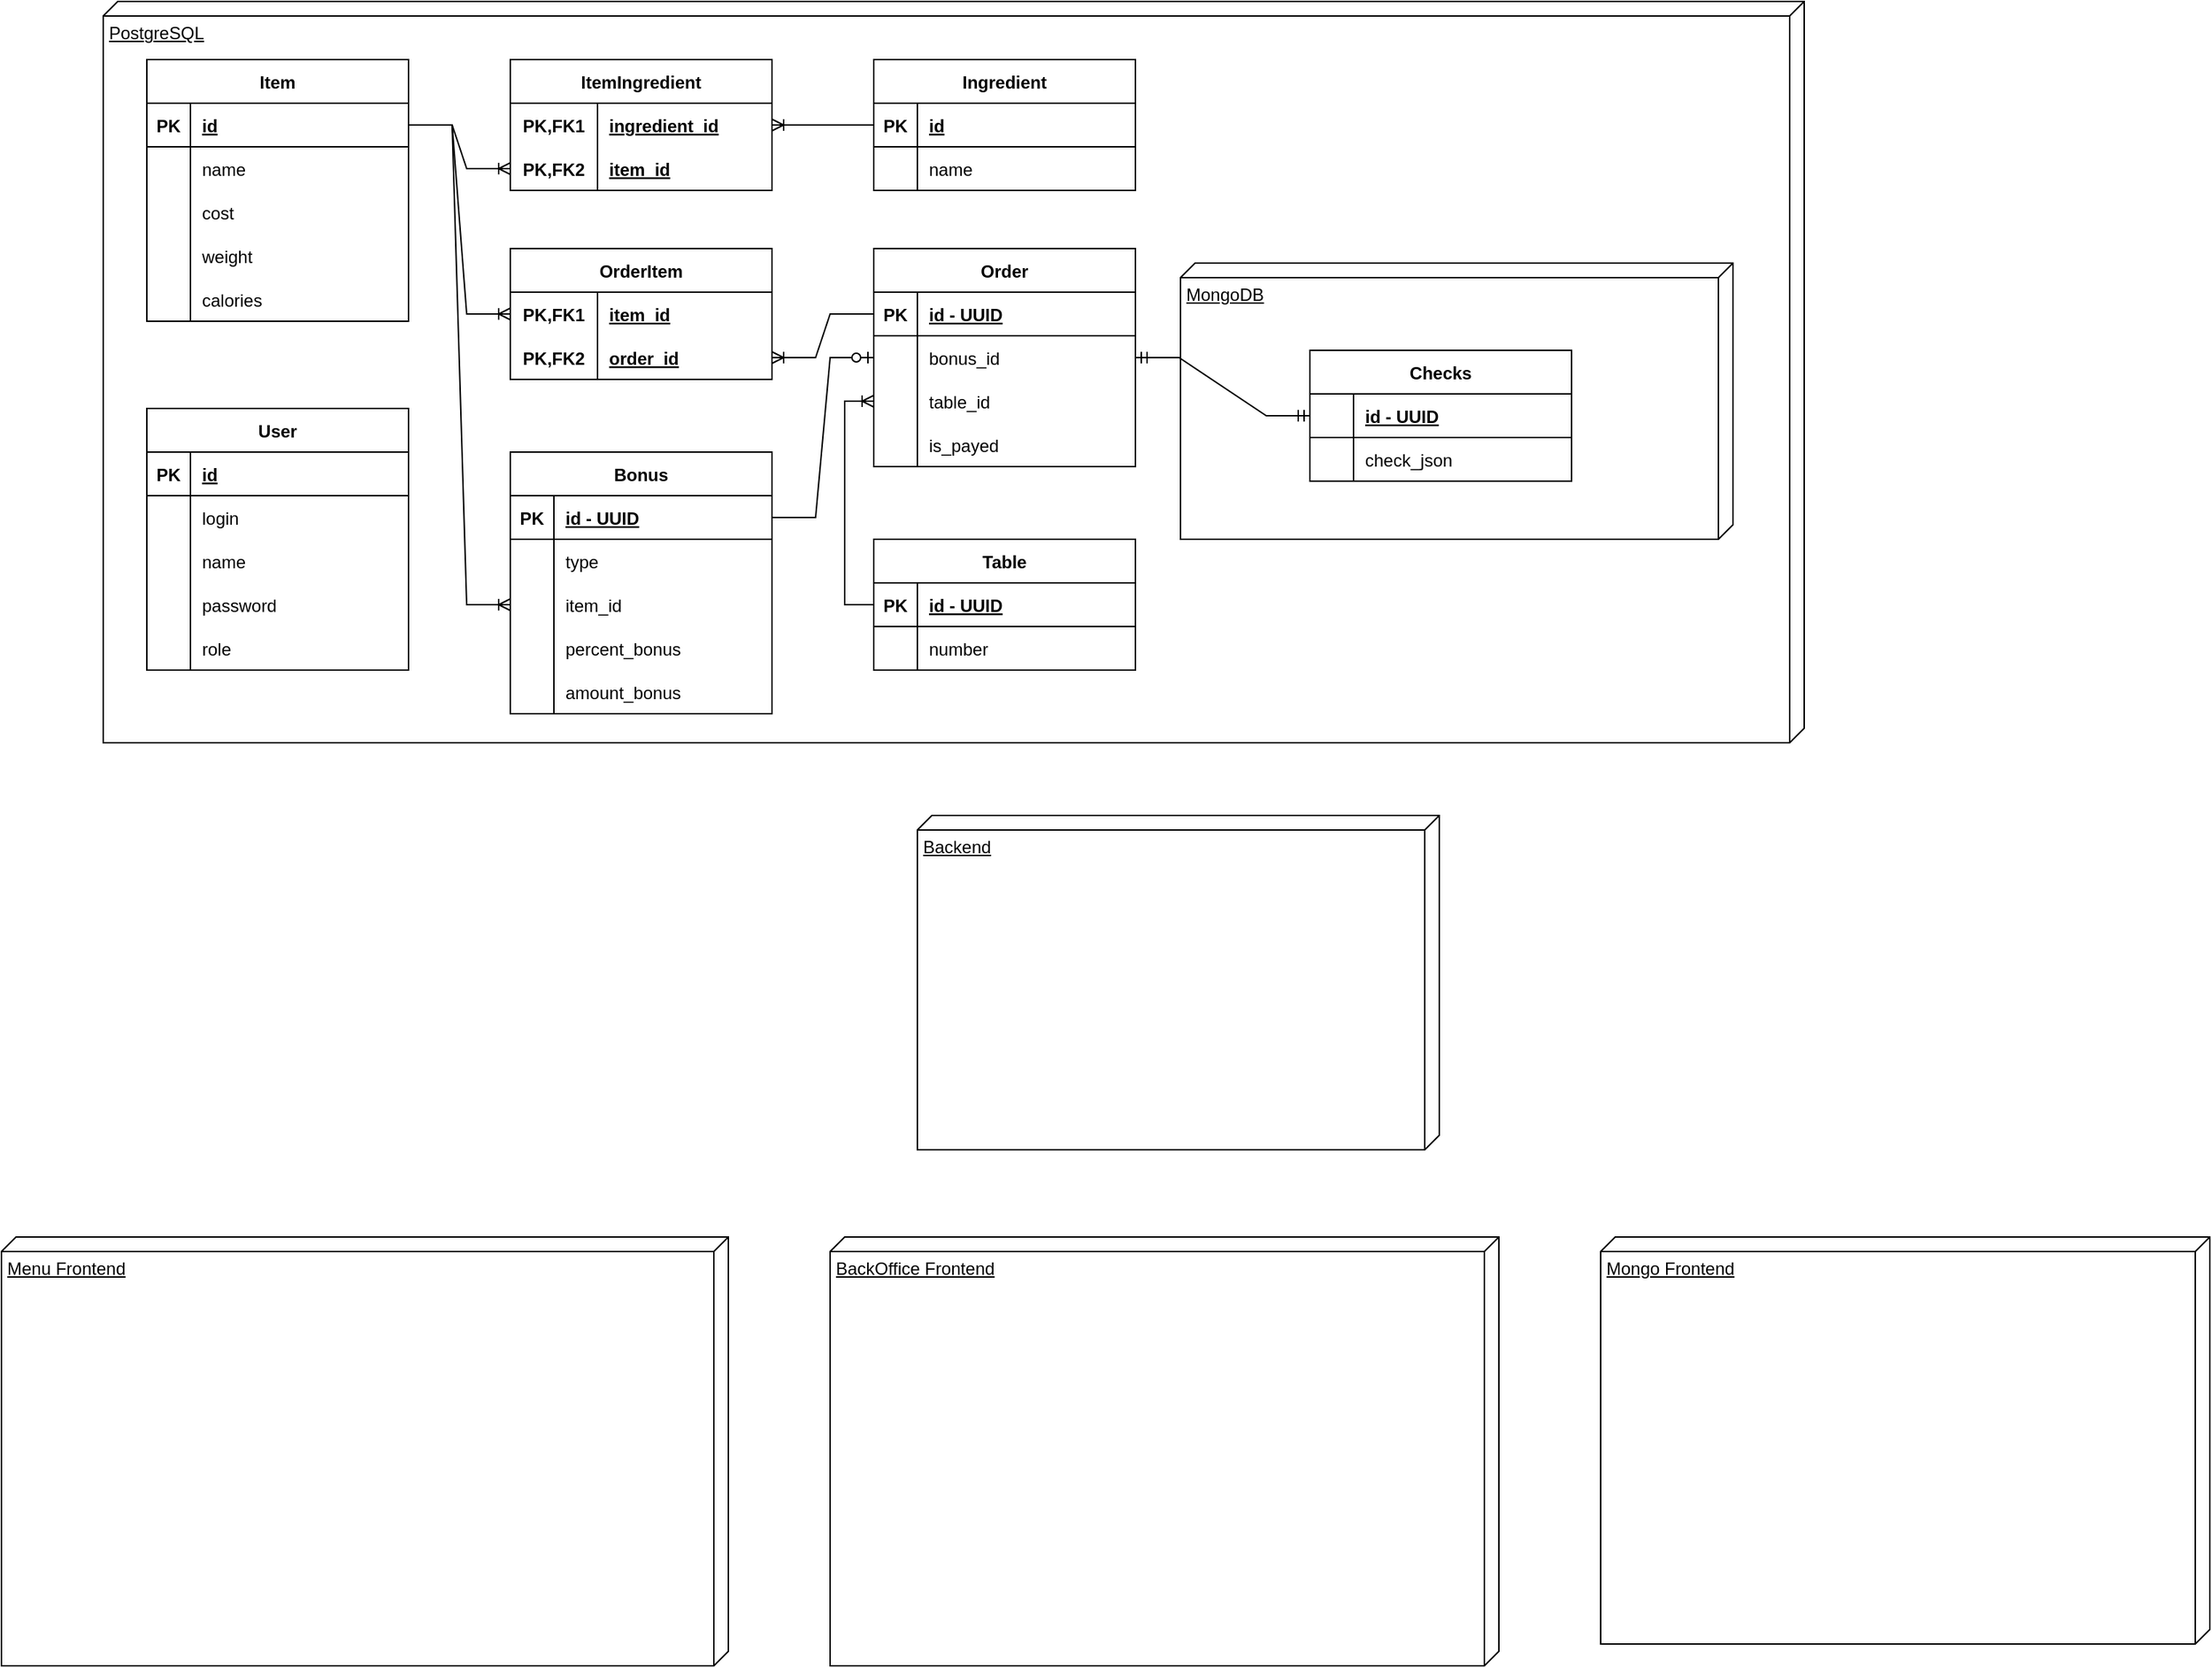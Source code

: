 <mxfile version="20.5.3" type="embed"><diagram id="2FuOuYbOKxJkxP3qoV5E" name="Страница 1"><mxGraphModel dx="2209" dy="2322" grid="1" gridSize="10" guides="1" tooltips="1" connect="1" arrows="1" fold="1" page="1" pageScale="1" pageWidth="827" pageHeight="1169" math="0" shadow="0"><root><mxCell id="0"/><mxCell id="1" parent="0"/><mxCell id="hY6MUc2JKNs0BSD6XdNP-185" value="PostgreSQL" style="verticalAlign=top;align=left;spacingTop=8;spacingLeft=2;spacingRight=12;shape=cube;size=10;direction=south;fontStyle=4;html=1;" parent="1" vertex="1"><mxGeometry x="120" y="-1145" width="1170" height="510" as="geometry"/></mxCell><mxCell id="hY6MUc2JKNs0BSD6XdNP-1" value="Item" style="shape=table;startSize=30;container=1;collapsible=1;childLayout=tableLayout;fixedRows=1;rowLines=0;fontStyle=1;align=center;resizeLast=1;" parent="1" vertex="1"><mxGeometry x="150" y="-1105" width="180" height="180" as="geometry"/></mxCell><mxCell id="hY6MUc2JKNs0BSD6XdNP-2" value="" style="shape=tableRow;horizontal=0;startSize=0;swimlaneHead=0;swimlaneBody=0;fillColor=none;collapsible=0;dropTarget=0;points=[[0,0.5],[1,0.5]];portConstraint=eastwest;top=0;left=0;right=0;bottom=1;" parent="hY6MUc2JKNs0BSD6XdNP-1" vertex="1"><mxGeometry y="30" width="180" height="30" as="geometry"/></mxCell><mxCell id="hY6MUc2JKNs0BSD6XdNP-3" value="PK" style="shape=partialRectangle;connectable=0;fillColor=none;top=0;left=0;bottom=0;right=0;fontStyle=1;overflow=hidden;" parent="hY6MUc2JKNs0BSD6XdNP-2" vertex="1"><mxGeometry width="30" height="30" as="geometry"><mxRectangle width="30" height="30" as="alternateBounds"/></mxGeometry></mxCell><mxCell id="hY6MUc2JKNs0BSD6XdNP-4" value="id" style="shape=partialRectangle;connectable=0;fillColor=none;top=0;left=0;bottom=0;right=0;align=left;spacingLeft=6;fontStyle=5;overflow=hidden;" parent="hY6MUc2JKNs0BSD6XdNP-2" vertex="1"><mxGeometry x="30" width="150" height="30" as="geometry"><mxRectangle width="150" height="30" as="alternateBounds"/></mxGeometry></mxCell><mxCell id="hY6MUc2JKNs0BSD6XdNP-5" value="" style="shape=tableRow;horizontal=0;startSize=0;swimlaneHead=0;swimlaneBody=0;fillColor=none;collapsible=0;dropTarget=0;points=[[0,0.5],[1,0.5]];portConstraint=eastwest;top=0;left=0;right=0;bottom=0;" parent="hY6MUc2JKNs0BSD6XdNP-1" vertex="1"><mxGeometry y="60" width="180" height="30" as="geometry"/></mxCell><mxCell id="hY6MUc2JKNs0BSD6XdNP-6" value="" style="shape=partialRectangle;connectable=0;fillColor=none;top=0;left=0;bottom=0;right=0;editable=1;overflow=hidden;" parent="hY6MUc2JKNs0BSD6XdNP-5" vertex="1"><mxGeometry width="30" height="30" as="geometry"><mxRectangle width="30" height="30" as="alternateBounds"/></mxGeometry></mxCell><mxCell id="hY6MUc2JKNs0BSD6XdNP-7" value="name" style="shape=partialRectangle;connectable=0;fillColor=none;top=0;left=0;bottom=0;right=0;align=left;spacingLeft=6;overflow=hidden;" parent="hY6MUc2JKNs0BSD6XdNP-5" vertex="1"><mxGeometry x="30" width="150" height="30" as="geometry"><mxRectangle width="150" height="30" as="alternateBounds"/></mxGeometry></mxCell><mxCell id="hY6MUc2JKNs0BSD6XdNP-8" value="" style="shape=tableRow;horizontal=0;startSize=0;swimlaneHead=0;swimlaneBody=0;fillColor=none;collapsible=0;dropTarget=0;points=[[0,0.5],[1,0.5]];portConstraint=eastwest;top=0;left=0;right=0;bottom=0;" parent="hY6MUc2JKNs0BSD6XdNP-1" vertex="1"><mxGeometry y="90" width="180" height="30" as="geometry"/></mxCell><mxCell id="hY6MUc2JKNs0BSD6XdNP-9" value="" style="shape=partialRectangle;connectable=0;fillColor=none;top=0;left=0;bottom=0;right=0;editable=1;overflow=hidden;" parent="hY6MUc2JKNs0BSD6XdNP-8" vertex="1"><mxGeometry width="30" height="30" as="geometry"><mxRectangle width="30" height="30" as="alternateBounds"/></mxGeometry></mxCell><mxCell id="hY6MUc2JKNs0BSD6XdNP-10" value="cost" style="shape=partialRectangle;connectable=0;fillColor=none;top=0;left=0;bottom=0;right=0;align=left;spacingLeft=6;overflow=hidden;" parent="hY6MUc2JKNs0BSD6XdNP-8" vertex="1"><mxGeometry x="30" width="150" height="30" as="geometry"><mxRectangle width="150" height="30" as="alternateBounds"/></mxGeometry></mxCell><mxCell id="hY6MUc2JKNs0BSD6XdNP-100" value="" style="shape=tableRow;horizontal=0;startSize=0;swimlaneHead=0;swimlaneBody=0;fillColor=none;collapsible=0;dropTarget=0;points=[[0,0.5],[1,0.5]];portConstraint=eastwest;top=0;left=0;right=0;bottom=0;" parent="hY6MUc2JKNs0BSD6XdNP-1" vertex="1"><mxGeometry y="120" width="180" height="30" as="geometry"/></mxCell><mxCell id="hY6MUc2JKNs0BSD6XdNP-101" value="" style="shape=partialRectangle;connectable=0;fillColor=none;top=0;left=0;bottom=0;right=0;editable=1;overflow=hidden;" parent="hY6MUc2JKNs0BSD6XdNP-100" vertex="1"><mxGeometry width="30" height="30" as="geometry"><mxRectangle width="30" height="30" as="alternateBounds"/></mxGeometry></mxCell><mxCell id="hY6MUc2JKNs0BSD6XdNP-102" value="weight" style="shape=partialRectangle;connectable=0;fillColor=none;top=0;left=0;bottom=0;right=0;align=left;spacingLeft=6;overflow=hidden;" parent="hY6MUc2JKNs0BSD6XdNP-100" vertex="1"><mxGeometry x="30" width="150" height="30" as="geometry"><mxRectangle width="150" height="30" as="alternateBounds"/></mxGeometry></mxCell><mxCell id="hY6MUc2JKNs0BSD6XdNP-97" value="" style="shape=tableRow;horizontal=0;startSize=0;swimlaneHead=0;swimlaneBody=0;fillColor=none;collapsible=0;dropTarget=0;points=[[0,0.5],[1,0.5]];portConstraint=eastwest;top=0;left=0;right=0;bottom=0;" parent="hY6MUc2JKNs0BSD6XdNP-1" vertex="1"><mxGeometry y="150" width="180" height="30" as="geometry"/></mxCell><mxCell id="hY6MUc2JKNs0BSD6XdNP-98" value="" style="shape=partialRectangle;connectable=0;fillColor=none;top=0;left=0;bottom=0;right=0;editable=1;overflow=hidden;" parent="hY6MUc2JKNs0BSD6XdNP-97" vertex="1"><mxGeometry width="30" height="30" as="geometry"><mxRectangle width="30" height="30" as="alternateBounds"/></mxGeometry></mxCell><mxCell id="hY6MUc2JKNs0BSD6XdNP-99" value="calories" style="shape=partialRectangle;connectable=0;fillColor=none;top=0;left=0;bottom=0;right=0;align=left;spacingLeft=6;overflow=hidden;" parent="hY6MUc2JKNs0BSD6XdNP-97" vertex="1"><mxGeometry x="30" width="150" height="30" as="geometry"><mxRectangle width="150" height="30" as="alternateBounds"/></mxGeometry></mxCell><mxCell id="hY6MUc2JKNs0BSD6XdNP-27" value="Ingredient" style="shape=table;startSize=30;container=1;collapsible=1;childLayout=tableLayout;fixedRows=1;rowLines=0;fontStyle=1;align=center;resizeLast=1;" parent="1" vertex="1"><mxGeometry x="650" y="-1105" width="180" height="90" as="geometry"/></mxCell><mxCell id="hY6MUc2JKNs0BSD6XdNP-28" value="" style="shape=tableRow;horizontal=0;startSize=0;swimlaneHead=0;swimlaneBody=0;fillColor=none;collapsible=0;dropTarget=0;points=[[0,0.5],[1,0.5]];portConstraint=eastwest;top=0;left=0;right=0;bottom=1;" parent="hY6MUc2JKNs0BSD6XdNP-27" vertex="1"><mxGeometry y="30" width="180" height="30" as="geometry"/></mxCell><mxCell id="hY6MUc2JKNs0BSD6XdNP-29" value="PK" style="shape=partialRectangle;connectable=0;fillColor=none;top=0;left=0;bottom=0;right=0;fontStyle=1;overflow=hidden;" parent="hY6MUc2JKNs0BSD6XdNP-28" vertex="1"><mxGeometry width="30" height="30" as="geometry"><mxRectangle width="30" height="30" as="alternateBounds"/></mxGeometry></mxCell><mxCell id="hY6MUc2JKNs0BSD6XdNP-30" value="id" style="shape=partialRectangle;connectable=0;fillColor=none;top=0;left=0;bottom=0;right=0;align=left;spacingLeft=6;fontStyle=5;overflow=hidden;" parent="hY6MUc2JKNs0BSD6XdNP-28" vertex="1"><mxGeometry x="30" width="150" height="30" as="geometry"><mxRectangle width="150" height="30" as="alternateBounds"/></mxGeometry></mxCell><mxCell id="hY6MUc2JKNs0BSD6XdNP-31" value="" style="shape=tableRow;horizontal=0;startSize=0;swimlaneHead=0;swimlaneBody=0;fillColor=none;collapsible=0;dropTarget=0;points=[[0,0.5],[1,0.5]];portConstraint=eastwest;top=0;left=0;right=0;bottom=0;" parent="hY6MUc2JKNs0BSD6XdNP-27" vertex="1"><mxGeometry y="60" width="180" height="30" as="geometry"/></mxCell><mxCell id="hY6MUc2JKNs0BSD6XdNP-32" value="" style="shape=partialRectangle;connectable=0;fillColor=none;top=0;left=0;bottom=0;right=0;editable=1;overflow=hidden;" parent="hY6MUc2JKNs0BSD6XdNP-31" vertex="1"><mxGeometry width="30" height="30" as="geometry"><mxRectangle width="30" height="30" as="alternateBounds"/></mxGeometry></mxCell><mxCell id="hY6MUc2JKNs0BSD6XdNP-33" value="name" style="shape=partialRectangle;connectable=0;fillColor=none;top=0;left=0;bottom=0;right=0;align=left;spacingLeft=6;overflow=hidden;" parent="hY6MUc2JKNs0BSD6XdNP-31" vertex="1"><mxGeometry x="30" width="150" height="30" as="geometry"><mxRectangle width="150" height="30" as="alternateBounds"/></mxGeometry></mxCell><mxCell id="hY6MUc2JKNs0BSD6XdNP-40" value="ItemIngredient" style="shape=table;startSize=30;container=1;collapsible=1;childLayout=tableLayout;fixedRows=1;rowLines=0;fontStyle=1;align=center;resizeLast=1;" parent="1" vertex="1"><mxGeometry x="400" y="-1105" width="180" height="90" as="geometry"/></mxCell><mxCell id="hY6MUc2JKNs0BSD6XdNP-41" value="" style="shape=tableRow;horizontal=0;startSize=0;swimlaneHead=0;swimlaneBody=0;fillColor=none;collapsible=0;dropTarget=0;points=[[0,0.5],[1,0.5]];portConstraint=eastwest;top=0;left=0;right=0;bottom=0;" parent="hY6MUc2JKNs0BSD6XdNP-40" vertex="1"><mxGeometry y="30" width="180" height="30" as="geometry"/></mxCell><mxCell id="hY6MUc2JKNs0BSD6XdNP-42" value="PK,FK1" style="shape=partialRectangle;connectable=0;fillColor=none;top=0;left=0;bottom=0;right=0;fontStyle=1;overflow=hidden;" parent="hY6MUc2JKNs0BSD6XdNP-41" vertex="1"><mxGeometry width="60" height="30" as="geometry"><mxRectangle width="60" height="30" as="alternateBounds"/></mxGeometry></mxCell><mxCell id="hY6MUc2JKNs0BSD6XdNP-43" value="ingredient_id" style="shape=partialRectangle;connectable=0;fillColor=none;top=0;left=0;bottom=0;right=0;align=left;spacingLeft=6;fontStyle=5;overflow=hidden;" parent="hY6MUc2JKNs0BSD6XdNP-41" vertex="1"><mxGeometry x="60" width="120" height="30" as="geometry"><mxRectangle width="120" height="30" as="alternateBounds"/></mxGeometry></mxCell><mxCell id="hY6MUc2JKNs0BSD6XdNP-44" value="" style="shape=tableRow;horizontal=0;startSize=0;swimlaneHead=0;swimlaneBody=0;fillColor=none;collapsible=0;dropTarget=0;points=[[0,0.5],[1,0.5]];portConstraint=eastwest;top=0;left=0;right=0;bottom=1;" parent="hY6MUc2JKNs0BSD6XdNP-40" vertex="1"><mxGeometry y="60" width="180" height="30" as="geometry"/></mxCell><mxCell id="hY6MUc2JKNs0BSD6XdNP-45" value="PK,FK2" style="shape=partialRectangle;connectable=0;fillColor=none;top=0;left=0;bottom=0;right=0;fontStyle=1;overflow=hidden;" parent="hY6MUc2JKNs0BSD6XdNP-44" vertex="1"><mxGeometry width="60" height="30" as="geometry"><mxRectangle width="60" height="30" as="alternateBounds"/></mxGeometry></mxCell><mxCell id="hY6MUc2JKNs0BSD6XdNP-46" value="item_id" style="shape=partialRectangle;connectable=0;fillColor=none;top=0;left=0;bottom=0;right=0;align=left;spacingLeft=6;fontStyle=5;overflow=hidden;" parent="hY6MUc2JKNs0BSD6XdNP-44" vertex="1"><mxGeometry x="60" width="120" height="30" as="geometry"><mxRectangle width="120" height="30" as="alternateBounds"/></mxGeometry></mxCell><mxCell id="hY6MUc2JKNs0BSD6XdNP-53" value="" style="edgeStyle=entityRelationEdgeStyle;fontSize=12;html=1;endArrow=ERoneToMany;rounded=0;entryX=0;entryY=0.5;entryDx=0;entryDy=0;exitX=1;exitY=0.5;exitDx=0;exitDy=0;" parent="1" source="hY6MUc2JKNs0BSD6XdNP-2" target="hY6MUc2JKNs0BSD6XdNP-44" edge="1"><mxGeometry width="100" height="100" relative="1" as="geometry"><mxPoint x="420" y="-835" as="sourcePoint"/><mxPoint x="520" y="-935" as="targetPoint"/></mxGeometry></mxCell><mxCell id="hY6MUc2JKNs0BSD6XdNP-54" value="" style="edgeStyle=entityRelationEdgeStyle;fontSize=12;html=1;endArrow=ERoneToMany;rounded=0;entryX=1;entryY=0.5;entryDx=0;entryDy=0;exitX=0;exitY=0.5;exitDx=0;exitDy=0;" parent="1" source="hY6MUc2JKNs0BSD6XdNP-28" target="hY6MUc2JKNs0BSD6XdNP-41" edge="1"><mxGeometry width="100" height="100" relative="1" as="geometry"><mxPoint x="590" y="-825" as="sourcePoint"/><mxPoint x="690" y="-925" as="targetPoint"/></mxGeometry></mxCell><mxCell id="hY6MUc2JKNs0BSD6XdNP-55" value="User" style="shape=table;startSize=30;container=1;collapsible=1;childLayout=tableLayout;fixedRows=1;rowLines=0;fontStyle=1;align=center;resizeLast=1;" parent="1" vertex="1"><mxGeometry x="150" y="-865" width="180" height="180" as="geometry"/></mxCell><mxCell id="hY6MUc2JKNs0BSD6XdNP-68" value="" style="shape=tableRow;horizontal=0;startSize=0;swimlaneHead=0;swimlaneBody=0;fillColor=none;collapsible=0;dropTarget=0;points=[[0,0.5],[1,0.5]];portConstraint=eastwest;top=0;left=0;right=0;bottom=1;" parent="hY6MUc2JKNs0BSD6XdNP-55" vertex="1"><mxGeometry y="30" width="180" height="30" as="geometry"/></mxCell><mxCell id="hY6MUc2JKNs0BSD6XdNP-69" value="PK" style="shape=partialRectangle;connectable=0;fillColor=none;top=0;left=0;bottom=0;right=0;fontStyle=1;overflow=hidden;" parent="hY6MUc2JKNs0BSD6XdNP-68" vertex="1"><mxGeometry width="30" height="30" as="geometry"><mxRectangle width="30" height="30" as="alternateBounds"/></mxGeometry></mxCell><mxCell id="hY6MUc2JKNs0BSD6XdNP-70" value="id" style="shape=partialRectangle;connectable=0;fillColor=none;top=0;left=0;bottom=0;right=0;align=left;spacingLeft=6;fontStyle=5;overflow=hidden;" parent="hY6MUc2JKNs0BSD6XdNP-68" vertex="1"><mxGeometry x="30" width="150" height="30" as="geometry"><mxRectangle width="150" height="30" as="alternateBounds"/></mxGeometry></mxCell><mxCell id="hY6MUc2JKNs0BSD6XdNP-217" value="" style="shape=tableRow;horizontal=0;startSize=0;swimlaneHead=0;swimlaneBody=0;fillColor=none;collapsible=0;dropTarget=0;points=[[0,0.5],[1,0.5]];portConstraint=eastwest;top=0;left=0;right=0;bottom=0;" parent="hY6MUc2JKNs0BSD6XdNP-55" vertex="1"><mxGeometry y="60" width="180" height="30" as="geometry"/></mxCell><mxCell id="hY6MUc2JKNs0BSD6XdNP-218" value="" style="shape=partialRectangle;connectable=0;fillColor=none;top=0;left=0;bottom=0;right=0;editable=1;overflow=hidden;" parent="hY6MUc2JKNs0BSD6XdNP-217" vertex="1"><mxGeometry width="30" height="30" as="geometry"><mxRectangle width="30" height="30" as="alternateBounds"/></mxGeometry></mxCell><mxCell id="hY6MUc2JKNs0BSD6XdNP-219" value="login" style="shape=partialRectangle;connectable=0;fillColor=none;top=0;left=0;bottom=0;right=0;align=left;spacingLeft=6;overflow=hidden;" parent="hY6MUc2JKNs0BSD6XdNP-217" vertex="1"><mxGeometry x="30" width="150" height="30" as="geometry"><mxRectangle width="150" height="30" as="alternateBounds"/></mxGeometry></mxCell><mxCell id="hY6MUc2JKNs0BSD6XdNP-65" value="" style="shape=tableRow;horizontal=0;startSize=0;swimlaneHead=0;swimlaneBody=0;fillColor=none;collapsible=0;dropTarget=0;points=[[0,0.5],[1,0.5]];portConstraint=eastwest;top=0;left=0;right=0;bottom=0;" parent="hY6MUc2JKNs0BSD6XdNP-55" vertex="1"><mxGeometry y="90" width="180" height="30" as="geometry"/></mxCell><mxCell id="hY6MUc2JKNs0BSD6XdNP-66" value="" style="shape=partialRectangle;connectable=0;fillColor=none;top=0;left=0;bottom=0;right=0;editable=1;overflow=hidden;" parent="hY6MUc2JKNs0BSD6XdNP-65" vertex="1"><mxGeometry width="30" height="30" as="geometry"><mxRectangle width="30" height="30" as="alternateBounds"/></mxGeometry></mxCell><mxCell id="hY6MUc2JKNs0BSD6XdNP-67" value="name" style="shape=partialRectangle;connectable=0;fillColor=none;top=0;left=0;bottom=0;right=0;align=left;spacingLeft=6;overflow=hidden;" parent="hY6MUc2JKNs0BSD6XdNP-65" vertex="1"><mxGeometry x="30" width="150" height="30" as="geometry"><mxRectangle width="150" height="30" as="alternateBounds"/></mxGeometry></mxCell><mxCell id="hY6MUc2JKNs0BSD6XdNP-59" value="" style="shape=tableRow;horizontal=0;startSize=0;swimlaneHead=0;swimlaneBody=0;fillColor=none;collapsible=0;dropTarget=0;points=[[0,0.5],[1,0.5]];portConstraint=eastwest;top=0;left=0;right=0;bottom=0;" parent="hY6MUc2JKNs0BSD6XdNP-55" vertex="1"><mxGeometry y="120" width="180" height="30" as="geometry"/></mxCell><mxCell id="hY6MUc2JKNs0BSD6XdNP-60" value="" style="shape=partialRectangle;connectable=0;fillColor=none;top=0;left=0;bottom=0;right=0;editable=1;overflow=hidden;" parent="hY6MUc2JKNs0BSD6XdNP-59" vertex="1"><mxGeometry width="30" height="30" as="geometry"><mxRectangle width="30" height="30" as="alternateBounds"/></mxGeometry></mxCell><mxCell id="hY6MUc2JKNs0BSD6XdNP-61" value="password" style="shape=partialRectangle;connectable=0;fillColor=none;top=0;left=0;bottom=0;right=0;align=left;spacingLeft=6;overflow=hidden;" parent="hY6MUc2JKNs0BSD6XdNP-59" vertex="1"><mxGeometry x="30" width="150" height="30" as="geometry"><mxRectangle width="150" height="30" as="alternateBounds"/></mxGeometry></mxCell><mxCell id="hY6MUc2JKNs0BSD6XdNP-62" value="" style="shape=tableRow;horizontal=0;startSize=0;swimlaneHead=0;swimlaneBody=0;fillColor=none;collapsible=0;dropTarget=0;points=[[0,0.5],[1,0.5]];portConstraint=eastwest;top=0;left=0;right=0;bottom=0;" parent="hY6MUc2JKNs0BSD6XdNP-55" vertex="1"><mxGeometry y="150" width="180" height="30" as="geometry"/></mxCell><mxCell id="hY6MUc2JKNs0BSD6XdNP-63" value="" style="shape=partialRectangle;connectable=0;fillColor=none;top=0;left=0;bottom=0;right=0;editable=1;overflow=hidden;" parent="hY6MUc2JKNs0BSD6XdNP-62" vertex="1"><mxGeometry width="30" height="30" as="geometry"><mxRectangle width="30" height="30" as="alternateBounds"/></mxGeometry></mxCell><mxCell id="hY6MUc2JKNs0BSD6XdNP-64" value="role" style="shape=partialRectangle;connectable=0;fillColor=none;top=0;left=0;bottom=0;right=0;align=left;spacingLeft=6;overflow=hidden;" parent="hY6MUc2JKNs0BSD6XdNP-62" vertex="1"><mxGeometry x="30" width="150" height="30" as="geometry"><mxRectangle width="150" height="30" as="alternateBounds"/></mxGeometry></mxCell><mxCell id="hY6MUc2JKNs0BSD6XdNP-84" value="Order" style="shape=table;startSize=30;container=1;collapsible=1;childLayout=tableLayout;fixedRows=1;rowLines=0;fontStyle=1;align=center;resizeLast=1;" parent="1" vertex="1"><mxGeometry x="650" y="-975" width="180" height="150" as="geometry"/></mxCell><mxCell id="hY6MUc2JKNs0BSD6XdNP-85" value="" style="shape=tableRow;horizontal=0;startSize=0;swimlaneHead=0;swimlaneBody=0;fillColor=none;collapsible=0;dropTarget=0;points=[[0,0.5],[1,0.5]];portConstraint=eastwest;top=0;left=0;right=0;bottom=1;" parent="hY6MUc2JKNs0BSD6XdNP-84" vertex="1"><mxGeometry y="30" width="180" height="30" as="geometry"/></mxCell><mxCell id="hY6MUc2JKNs0BSD6XdNP-86" value="PK" style="shape=partialRectangle;connectable=0;fillColor=none;top=0;left=0;bottom=0;right=0;fontStyle=1;overflow=hidden;" parent="hY6MUc2JKNs0BSD6XdNP-85" vertex="1"><mxGeometry width="30" height="30" as="geometry"><mxRectangle width="30" height="30" as="alternateBounds"/></mxGeometry></mxCell><mxCell id="hY6MUc2JKNs0BSD6XdNP-87" value="id - UUID" style="shape=partialRectangle;connectable=0;fillColor=none;top=0;left=0;bottom=0;right=0;align=left;spacingLeft=6;fontStyle=5;overflow=hidden;" parent="hY6MUc2JKNs0BSD6XdNP-85" vertex="1"><mxGeometry x="30" width="150" height="30" as="geometry"><mxRectangle width="150" height="30" as="alternateBounds"/></mxGeometry></mxCell><mxCell id="hY6MUc2JKNs0BSD6XdNP-180" value="" style="shape=tableRow;horizontal=0;startSize=0;swimlaneHead=0;swimlaneBody=0;fillColor=none;collapsible=0;dropTarget=0;points=[[0,0.5],[1,0.5]];portConstraint=eastwest;top=0;left=0;right=0;bottom=0;" parent="hY6MUc2JKNs0BSD6XdNP-84" vertex="1"><mxGeometry y="60" width="180" height="30" as="geometry"/></mxCell><mxCell id="hY6MUc2JKNs0BSD6XdNP-181" value="" style="shape=partialRectangle;connectable=0;fillColor=none;top=0;left=0;bottom=0;right=0;editable=1;overflow=hidden;" parent="hY6MUc2JKNs0BSD6XdNP-180" vertex="1"><mxGeometry width="30" height="30" as="geometry"><mxRectangle width="30" height="30" as="alternateBounds"/></mxGeometry></mxCell><mxCell id="hY6MUc2JKNs0BSD6XdNP-182" value="bonus_id" style="shape=partialRectangle;connectable=0;fillColor=none;top=0;left=0;bottom=0;right=0;align=left;spacingLeft=6;overflow=hidden;" parent="hY6MUc2JKNs0BSD6XdNP-180" vertex="1"><mxGeometry x="30" width="150" height="30" as="geometry"><mxRectangle width="150" height="30" as="alternateBounds"/></mxGeometry></mxCell><mxCell id="hY6MUc2JKNs0BSD6XdNP-220" value="" style="shape=tableRow;horizontal=0;startSize=0;swimlaneHead=0;swimlaneBody=0;fillColor=none;collapsible=0;dropTarget=0;points=[[0,0.5],[1,0.5]];portConstraint=eastwest;top=0;left=0;right=0;bottom=0;" parent="hY6MUc2JKNs0BSD6XdNP-84" vertex="1"><mxGeometry y="90" width="180" height="30" as="geometry"/></mxCell><mxCell id="hY6MUc2JKNs0BSD6XdNP-221" value="" style="shape=partialRectangle;connectable=0;fillColor=none;top=0;left=0;bottom=0;right=0;editable=1;overflow=hidden;" parent="hY6MUc2JKNs0BSD6XdNP-220" vertex="1"><mxGeometry width="30" height="30" as="geometry"><mxRectangle width="30" height="30" as="alternateBounds"/></mxGeometry></mxCell><mxCell id="hY6MUc2JKNs0BSD6XdNP-222" value="table_id" style="shape=partialRectangle;connectable=0;fillColor=none;top=0;left=0;bottom=0;right=0;align=left;spacingLeft=6;overflow=hidden;" parent="hY6MUc2JKNs0BSD6XdNP-220" vertex="1"><mxGeometry x="30" width="150" height="30" as="geometry"><mxRectangle width="150" height="30" as="alternateBounds"/></mxGeometry></mxCell><mxCell id="hY6MUc2JKNs0BSD6XdNP-88" value="" style="shape=tableRow;horizontal=0;startSize=0;swimlaneHead=0;swimlaneBody=0;fillColor=none;collapsible=0;dropTarget=0;points=[[0,0.5],[1,0.5]];portConstraint=eastwest;top=0;left=0;right=0;bottom=0;" parent="hY6MUc2JKNs0BSD6XdNP-84" vertex="1"><mxGeometry y="120" width="180" height="30" as="geometry"/></mxCell><mxCell id="hY6MUc2JKNs0BSD6XdNP-89" value="" style="shape=partialRectangle;connectable=0;fillColor=none;top=0;left=0;bottom=0;right=0;editable=1;overflow=hidden;" parent="hY6MUc2JKNs0BSD6XdNP-88" vertex="1"><mxGeometry width="30" height="30" as="geometry"><mxRectangle width="30" height="30" as="alternateBounds"/></mxGeometry></mxCell><mxCell id="hY6MUc2JKNs0BSD6XdNP-90" value="is_payed" style="shape=partialRectangle;connectable=0;fillColor=none;top=0;left=0;bottom=0;right=0;align=left;spacingLeft=6;overflow=hidden;" parent="hY6MUc2JKNs0BSD6XdNP-88" vertex="1"><mxGeometry x="30" width="150" height="30" as="geometry"><mxRectangle width="150" height="30" as="alternateBounds"/></mxGeometry></mxCell><mxCell id="hY6MUc2JKNs0BSD6XdNP-122" value="OrderItem" style="shape=table;startSize=30;container=1;collapsible=1;childLayout=tableLayout;fixedRows=1;rowLines=0;fontStyle=1;align=center;resizeLast=1;" parent="1" vertex="1"><mxGeometry x="400" y="-975" width="180" height="90" as="geometry"/></mxCell><mxCell id="hY6MUc2JKNs0BSD6XdNP-123" value="" style="shape=tableRow;horizontal=0;startSize=0;swimlaneHead=0;swimlaneBody=0;fillColor=none;collapsible=0;dropTarget=0;points=[[0,0.5],[1,0.5]];portConstraint=eastwest;top=0;left=0;right=0;bottom=0;" parent="hY6MUc2JKNs0BSD6XdNP-122" vertex="1"><mxGeometry y="30" width="180" height="30" as="geometry"/></mxCell><mxCell id="hY6MUc2JKNs0BSD6XdNP-124" value="PK,FK1" style="shape=partialRectangle;connectable=0;fillColor=none;top=0;left=0;bottom=0;right=0;fontStyle=1;overflow=hidden;" parent="hY6MUc2JKNs0BSD6XdNP-123" vertex="1"><mxGeometry width="60" height="30" as="geometry"><mxRectangle width="60" height="30" as="alternateBounds"/></mxGeometry></mxCell><mxCell id="hY6MUc2JKNs0BSD6XdNP-125" value="item_id" style="shape=partialRectangle;connectable=0;fillColor=none;top=0;left=0;bottom=0;right=0;align=left;spacingLeft=6;fontStyle=5;overflow=hidden;" parent="hY6MUc2JKNs0BSD6XdNP-123" vertex="1"><mxGeometry x="60" width="120" height="30" as="geometry"><mxRectangle width="120" height="30" as="alternateBounds"/></mxGeometry></mxCell><mxCell id="hY6MUc2JKNs0BSD6XdNP-126" value="" style="shape=tableRow;horizontal=0;startSize=0;swimlaneHead=0;swimlaneBody=0;fillColor=none;collapsible=0;dropTarget=0;points=[[0,0.5],[1,0.5]];portConstraint=eastwest;top=0;left=0;right=0;bottom=1;" parent="hY6MUc2JKNs0BSD6XdNP-122" vertex="1"><mxGeometry y="60" width="180" height="30" as="geometry"/></mxCell><mxCell id="hY6MUc2JKNs0BSD6XdNP-127" value="PK,FK2" style="shape=partialRectangle;connectable=0;fillColor=none;top=0;left=0;bottom=0;right=0;fontStyle=1;overflow=hidden;" parent="hY6MUc2JKNs0BSD6XdNP-126" vertex="1"><mxGeometry width="60" height="30" as="geometry"><mxRectangle width="60" height="30" as="alternateBounds"/></mxGeometry></mxCell><mxCell id="hY6MUc2JKNs0BSD6XdNP-128" value="order_id" style="shape=partialRectangle;connectable=0;fillColor=none;top=0;left=0;bottom=0;right=0;align=left;spacingLeft=6;fontStyle=5;overflow=hidden;" parent="hY6MUc2JKNs0BSD6XdNP-126" vertex="1"><mxGeometry x="60" width="120" height="30" as="geometry"><mxRectangle width="120" height="30" as="alternateBounds"/></mxGeometry></mxCell><mxCell id="hY6MUc2JKNs0BSD6XdNP-135" value="" style="edgeStyle=entityRelationEdgeStyle;fontSize=12;html=1;endArrow=ERoneToMany;rounded=0;entryX=0;entryY=0.5;entryDx=0;entryDy=0;exitX=1;exitY=0.5;exitDx=0;exitDy=0;" parent="1" source="hY6MUc2JKNs0BSD6XdNP-2" target="hY6MUc2JKNs0BSD6XdNP-123" edge="1"><mxGeometry width="100" height="100" relative="1" as="geometry"><mxPoint x="370" y="-695" as="sourcePoint"/><mxPoint x="470" y="-795" as="targetPoint"/></mxGeometry></mxCell><mxCell id="hY6MUc2JKNs0BSD6XdNP-136" value="" style="edgeStyle=entityRelationEdgeStyle;fontSize=12;html=1;endArrow=ERoneToMany;rounded=0;entryX=1;entryY=0.5;entryDx=0;entryDy=0;exitX=0;exitY=0.5;exitDx=0;exitDy=0;" parent="1" source="hY6MUc2JKNs0BSD6XdNP-85" target="hY6MUc2JKNs0BSD6XdNP-126" edge="1"><mxGeometry width="100" height="100" relative="1" as="geometry"><mxPoint x="530" y="-675" as="sourcePoint"/><mxPoint x="630" y="-775" as="targetPoint"/></mxGeometry></mxCell><mxCell id="hY6MUc2JKNs0BSD6XdNP-163" value="Bonus" style="shape=table;startSize=30;container=1;collapsible=1;childLayout=tableLayout;fixedRows=1;rowLines=0;fontStyle=1;align=center;resizeLast=1;" parent="1" vertex="1"><mxGeometry x="400" y="-835" width="180" height="180" as="geometry"/></mxCell><mxCell id="hY6MUc2JKNs0BSD6XdNP-164" value="" style="shape=tableRow;horizontal=0;startSize=0;swimlaneHead=0;swimlaneBody=0;fillColor=none;collapsible=0;dropTarget=0;points=[[0,0.5],[1,0.5]];portConstraint=eastwest;top=0;left=0;right=0;bottom=1;" parent="hY6MUc2JKNs0BSD6XdNP-163" vertex="1"><mxGeometry y="30" width="180" height="30" as="geometry"/></mxCell><mxCell id="hY6MUc2JKNs0BSD6XdNP-165" value="PK" style="shape=partialRectangle;connectable=0;fillColor=none;top=0;left=0;bottom=0;right=0;fontStyle=1;overflow=hidden;" parent="hY6MUc2JKNs0BSD6XdNP-164" vertex="1"><mxGeometry width="30" height="30" as="geometry"><mxRectangle width="30" height="30" as="alternateBounds"/></mxGeometry></mxCell><mxCell id="hY6MUc2JKNs0BSD6XdNP-166" value="id - UUID" style="shape=partialRectangle;connectable=0;fillColor=none;top=0;left=0;bottom=0;right=0;align=left;spacingLeft=6;fontStyle=5;overflow=hidden;" parent="hY6MUc2JKNs0BSD6XdNP-164" vertex="1"><mxGeometry x="30" width="150" height="30" as="geometry"><mxRectangle width="150" height="30" as="alternateBounds"/></mxGeometry></mxCell><mxCell id="hY6MUc2JKNs0BSD6XdNP-167" value="" style="shape=tableRow;horizontal=0;startSize=0;swimlaneHead=0;swimlaneBody=0;fillColor=none;collapsible=0;dropTarget=0;points=[[0,0.5],[1,0.5]];portConstraint=eastwest;top=0;left=0;right=0;bottom=0;" parent="hY6MUc2JKNs0BSD6XdNP-163" vertex="1"><mxGeometry y="60" width="180" height="30" as="geometry"/></mxCell><mxCell id="hY6MUc2JKNs0BSD6XdNP-168" value="" style="shape=partialRectangle;connectable=0;fillColor=none;top=0;left=0;bottom=0;right=0;editable=1;overflow=hidden;" parent="hY6MUc2JKNs0BSD6XdNP-167" vertex="1"><mxGeometry width="30" height="30" as="geometry"><mxRectangle width="30" height="30" as="alternateBounds"/></mxGeometry></mxCell><mxCell id="hY6MUc2JKNs0BSD6XdNP-169" value="type" style="shape=partialRectangle;connectable=0;fillColor=none;top=0;left=0;bottom=0;right=0;align=left;spacingLeft=6;overflow=hidden;" parent="hY6MUc2JKNs0BSD6XdNP-167" vertex="1"><mxGeometry x="30" width="150" height="30" as="geometry"><mxRectangle width="150" height="30" as="alternateBounds"/></mxGeometry></mxCell><mxCell id="hY6MUc2JKNs0BSD6XdNP-170" value="" style="shape=tableRow;horizontal=0;startSize=0;swimlaneHead=0;swimlaneBody=0;fillColor=none;collapsible=0;dropTarget=0;points=[[0,0.5],[1,0.5]];portConstraint=eastwest;top=0;left=0;right=0;bottom=0;" parent="hY6MUc2JKNs0BSD6XdNP-163" vertex="1"><mxGeometry y="90" width="180" height="30" as="geometry"/></mxCell><mxCell id="hY6MUc2JKNs0BSD6XdNP-171" value="" style="shape=partialRectangle;connectable=0;fillColor=none;top=0;left=0;bottom=0;right=0;editable=1;overflow=hidden;" parent="hY6MUc2JKNs0BSD6XdNP-170" vertex="1"><mxGeometry width="30" height="30" as="geometry"><mxRectangle width="30" height="30" as="alternateBounds"/></mxGeometry></mxCell><mxCell id="hY6MUc2JKNs0BSD6XdNP-172" value="item_id" style="shape=partialRectangle;connectable=0;fillColor=none;top=0;left=0;bottom=0;right=0;align=left;spacingLeft=6;overflow=hidden;" parent="hY6MUc2JKNs0BSD6XdNP-170" vertex="1"><mxGeometry x="30" width="150" height="30" as="geometry"><mxRectangle width="150" height="30" as="alternateBounds"/></mxGeometry></mxCell><mxCell id="hY6MUc2JKNs0BSD6XdNP-173" value="" style="shape=tableRow;horizontal=0;startSize=0;swimlaneHead=0;swimlaneBody=0;fillColor=none;collapsible=0;dropTarget=0;points=[[0,0.5],[1,0.5]];portConstraint=eastwest;top=0;left=0;right=0;bottom=0;" parent="hY6MUc2JKNs0BSD6XdNP-163" vertex="1"><mxGeometry y="120" width="180" height="30" as="geometry"/></mxCell><mxCell id="hY6MUc2JKNs0BSD6XdNP-174" value="" style="shape=partialRectangle;connectable=0;fillColor=none;top=0;left=0;bottom=0;right=0;editable=1;overflow=hidden;" parent="hY6MUc2JKNs0BSD6XdNP-173" vertex="1"><mxGeometry width="30" height="30" as="geometry"><mxRectangle width="30" height="30" as="alternateBounds"/></mxGeometry></mxCell><mxCell id="hY6MUc2JKNs0BSD6XdNP-175" value="percent_bonus" style="shape=partialRectangle;connectable=0;fillColor=none;top=0;left=0;bottom=0;right=0;align=left;spacingLeft=6;overflow=hidden;" parent="hY6MUc2JKNs0BSD6XdNP-173" vertex="1"><mxGeometry x="30" width="150" height="30" as="geometry"><mxRectangle width="150" height="30" as="alternateBounds"/></mxGeometry></mxCell><mxCell id="hY6MUc2JKNs0BSD6XdNP-176" value="" style="shape=tableRow;horizontal=0;startSize=0;swimlaneHead=0;swimlaneBody=0;fillColor=none;collapsible=0;dropTarget=0;points=[[0,0.5],[1,0.5]];portConstraint=eastwest;top=0;left=0;right=0;bottom=0;" parent="hY6MUc2JKNs0BSD6XdNP-163" vertex="1"><mxGeometry y="150" width="180" height="30" as="geometry"/></mxCell><mxCell id="hY6MUc2JKNs0BSD6XdNP-177" value="" style="shape=partialRectangle;connectable=0;fillColor=none;top=0;left=0;bottom=0;right=0;editable=1;overflow=hidden;" parent="hY6MUc2JKNs0BSD6XdNP-176" vertex="1"><mxGeometry width="30" height="30" as="geometry"><mxRectangle width="30" height="30" as="alternateBounds"/></mxGeometry></mxCell><mxCell id="hY6MUc2JKNs0BSD6XdNP-178" value="amount_bonus" style="shape=partialRectangle;connectable=0;fillColor=none;top=0;left=0;bottom=0;right=0;align=left;spacingLeft=6;overflow=hidden;" parent="hY6MUc2JKNs0BSD6XdNP-176" vertex="1"><mxGeometry x="30" width="150" height="30" as="geometry"><mxRectangle width="150" height="30" as="alternateBounds"/></mxGeometry></mxCell><mxCell id="hY6MUc2JKNs0BSD6XdNP-179" value="" style="edgeStyle=entityRelationEdgeStyle;fontSize=12;html=1;endArrow=ERoneToMany;rounded=0;entryX=0;entryY=0.5;entryDx=0;entryDy=0;exitX=1;exitY=0.5;exitDx=0;exitDy=0;" parent="1" source="hY6MUc2JKNs0BSD6XdNP-2" target="hY6MUc2JKNs0BSD6XdNP-170" edge="1"><mxGeometry width="100" height="100" relative="1" as="geometry"><mxPoint x="240" y="-705" as="sourcePoint"/><mxPoint x="340" y="-805" as="targetPoint"/></mxGeometry></mxCell><mxCell id="hY6MUc2JKNs0BSD6XdNP-184" value="" style="edgeStyle=entityRelationEdgeStyle;fontSize=12;html=1;endArrow=ERzeroToOne;endFill=1;rounded=0;entryX=0;entryY=0.5;entryDx=0;entryDy=0;exitX=1;exitY=0.5;exitDx=0;exitDy=0;" parent="1" source="hY6MUc2JKNs0BSD6XdNP-164" target="hY6MUc2JKNs0BSD6XdNP-180" edge="1"><mxGeometry width="100" height="100" relative="1" as="geometry"><mxPoint x="580" y="-535" as="sourcePoint"/><mxPoint x="680" y="-635" as="targetPoint"/></mxGeometry></mxCell><mxCell id="hY6MUc2JKNs0BSD6XdNP-186" value="MongoDB" style="verticalAlign=top;align=left;spacingTop=8;spacingLeft=2;spacingRight=12;shape=cube;size=10;direction=south;fontStyle=4;html=1;fillColor=default;" parent="1" vertex="1"><mxGeometry x="861" y="-965" width="380" height="190" as="geometry"/></mxCell><mxCell id="hY6MUc2JKNs0BSD6XdNP-190" value="Checks" style="shape=table;startSize=30;container=1;collapsible=1;childLayout=tableLayout;fixedRows=1;rowLines=0;fontStyle=1;align=center;resizeLast=1;fillColor=none;" parent="1" vertex="1"><mxGeometry x="950" y="-905" width="180" height="90" as="geometry"/></mxCell><mxCell id="hY6MUc2JKNs0BSD6XdNP-191" value="" style="shape=tableRow;horizontal=0;startSize=0;swimlaneHead=0;swimlaneBody=0;fillColor=none;collapsible=0;dropTarget=0;points=[[0,0.5],[1,0.5]];portConstraint=eastwest;top=0;left=0;right=0;bottom=1;" parent="hY6MUc2JKNs0BSD6XdNP-190" vertex="1"><mxGeometry y="30" width="180" height="30" as="geometry"/></mxCell><mxCell id="hY6MUc2JKNs0BSD6XdNP-192" value="" style="shape=partialRectangle;connectable=0;fillColor=none;top=0;left=0;bottom=0;right=0;fontStyle=1;overflow=hidden;" parent="hY6MUc2JKNs0BSD6XdNP-191" vertex="1"><mxGeometry width="30" height="30" as="geometry"><mxRectangle width="30" height="30" as="alternateBounds"/></mxGeometry></mxCell><mxCell id="hY6MUc2JKNs0BSD6XdNP-193" value="id - UUID" style="shape=partialRectangle;connectable=0;fillColor=none;top=0;left=0;bottom=0;right=0;align=left;spacingLeft=6;fontStyle=5;overflow=hidden;" parent="hY6MUc2JKNs0BSD6XdNP-191" vertex="1"><mxGeometry x="30" width="150" height="30" as="geometry"><mxRectangle width="150" height="30" as="alternateBounds"/></mxGeometry></mxCell><mxCell id="hY6MUc2JKNs0BSD6XdNP-200" value="" style="shape=tableRow;horizontal=0;startSize=0;swimlaneHead=0;swimlaneBody=0;fillColor=none;collapsible=0;dropTarget=0;points=[[0,0.5],[1,0.5]];portConstraint=eastwest;top=0;left=0;right=0;bottom=0;" parent="hY6MUc2JKNs0BSD6XdNP-190" vertex="1"><mxGeometry y="60" width="180" height="30" as="geometry"/></mxCell><mxCell id="hY6MUc2JKNs0BSD6XdNP-201" value="" style="shape=partialRectangle;connectable=0;fillColor=none;top=0;left=0;bottom=0;right=0;editable=1;overflow=hidden;" parent="hY6MUc2JKNs0BSD6XdNP-200" vertex="1"><mxGeometry width="30" height="30" as="geometry"><mxRectangle width="30" height="30" as="alternateBounds"/></mxGeometry></mxCell><mxCell id="hY6MUc2JKNs0BSD6XdNP-202" value="check_json" style="shape=partialRectangle;connectable=0;fillColor=none;top=0;left=0;bottom=0;right=0;align=left;spacingLeft=6;overflow=hidden;" parent="hY6MUc2JKNs0BSD6XdNP-200" vertex="1"><mxGeometry x="30" width="150" height="30" as="geometry"><mxRectangle width="150" height="30" as="alternateBounds"/></mxGeometry></mxCell><mxCell id="hY6MUc2JKNs0BSD6XdNP-203" value="" style="edgeStyle=entityRelationEdgeStyle;fontSize=12;html=1;endArrow=ERmandOne;startArrow=ERmandOne;rounded=0;" parent="1" source="hY6MUc2JKNs0BSD6XdNP-84" target="hY6MUc2JKNs0BSD6XdNP-190" edge="1"><mxGeometry width="100" height="100" relative="1" as="geometry"><mxPoint x="960" y="-595" as="sourcePoint"/><mxPoint x="1060" y="-695" as="targetPoint"/></mxGeometry></mxCell><mxCell id="hY6MUc2JKNs0BSD6XdNP-204" value="Table" style="shape=table;startSize=30;container=1;collapsible=1;childLayout=tableLayout;fixedRows=1;rowLines=0;fontStyle=1;align=center;resizeLast=1;fillColor=none;" parent="1" vertex="1"><mxGeometry x="650" y="-775" width="180" height="90" as="geometry"/></mxCell><mxCell id="hY6MUc2JKNs0BSD6XdNP-205" value="" style="shape=tableRow;horizontal=0;startSize=0;swimlaneHead=0;swimlaneBody=0;fillColor=none;collapsible=0;dropTarget=0;points=[[0,0.5],[1,0.5]];portConstraint=eastwest;top=0;left=0;right=0;bottom=1;" parent="hY6MUc2JKNs0BSD6XdNP-204" vertex="1"><mxGeometry y="30" width="180" height="30" as="geometry"/></mxCell><mxCell id="hY6MUc2JKNs0BSD6XdNP-206" value="PK" style="shape=partialRectangle;connectable=0;fillColor=none;top=0;left=0;bottom=0;right=0;fontStyle=1;overflow=hidden;" parent="hY6MUc2JKNs0BSD6XdNP-205" vertex="1"><mxGeometry width="30" height="30" as="geometry"><mxRectangle width="30" height="30" as="alternateBounds"/></mxGeometry></mxCell><mxCell id="hY6MUc2JKNs0BSD6XdNP-207" value="id - UUID" style="shape=partialRectangle;connectable=0;fillColor=none;top=0;left=0;bottom=0;right=0;align=left;spacingLeft=6;fontStyle=5;overflow=hidden;" parent="hY6MUc2JKNs0BSD6XdNP-205" vertex="1"><mxGeometry x="30" width="150" height="30" as="geometry"><mxRectangle width="150" height="30" as="alternateBounds"/></mxGeometry></mxCell><mxCell id="hY6MUc2JKNs0BSD6XdNP-208" value="" style="shape=tableRow;horizontal=0;startSize=0;swimlaneHead=0;swimlaneBody=0;fillColor=none;collapsible=0;dropTarget=0;points=[[0,0.5],[1,0.5]];portConstraint=eastwest;top=0;left=0;right=0;bottom=0;" parent="hY6MUc2JKNs0BSD6XdNP-204" vertex="1"><mxGeometry y="60" width="180" height="30" as="geometry"/></mxCell><mxCell id="hY6MUc2JKNs0BSD6XdNP-209" value="" style="shape=partialRectangle;connectable=0;fillColor=none;top=0;left=0;bottom=0;right=0;editable=1;overflow=hidden;" parent="hY6MUc2JKNs0BSD6XdNP-208" vertex="1"><mxGeometry width="30" height="30" as="geometry"><mxRectangle width="30" height="30" as="alternateBounds"/></mxGeometry></mxCell><mxCell id="hY6MUc2JKNs0BSD6XdNP-210" value="number" style="shape=partialRectangle;connectable=0;fillColor=none;top=0;left=0;bottom=0;right=0;align=left;spacingLeft=6;overflow=hidden;" parent="hY6MUc2JKNs0BSD6XdNP-208" vertex="1"><mxGeometry x="30" width="150" height="30" as="geometry"><mxRectangle width="150" height="30" as="alternateBounds"/></mxGeometry></mxCell><mxCell id="hY6MUc2JKNs0BSD6XdNP-223" value="" style="edgeStyle=orthogonalEdgeStyle;fontSize=12;html=1;endArrow=ERoneToMany;rounded=0;exitX=0;exitY=0.5;exitDx=0;exitDy=0;" parent="1" source="hY6MUc2JKNs0BSD6XdNP-205" edge="1"><mxGeometry width="100" height="100" relative="1" as="geometry"><mxPoint x="550" y="-505" as="sourcePoint"/><mxPoint x="650" y="-870" as="targetPoint"/><Array as="points"><mxPoint x="630" y="-730"/><mxPoint x="630" y="-870"/></Array></mxGeometry></mxCell><mxCell id="hY6MUc2JKNs0BSD6XdNP-224" value="Menu Frontend" style="verticalAlign=top;align=left;spacingTop=8;spacingLeft=2;spacingRight=12;shape=cube;size=10;direction=south;fontStyle=4;html=1;fillColor=default;" parent="1" vertex="1"><mxGeometry x="50" y="-295" width="500" height="295" as="geometry"/></mxCell><mxCell id="hY6MUc2JKNs0BSD6XdNP-225" value="BackOffice Frontend" style="verticalAlign=top;align=left;spacingTop=8;spacingLeft=2;spacingRight=12;shape=cube;size=10;direction=south;fontStyle=4;html=1;fillColor=default;" parent="1" vertex="1"><mxGeometry x="620" y="-295" width="460" height="295" as="geometry"/></mxCell><mxCell id="hY6MUc2JKNs0BSD6XdNP-227" value="Backend" style="verticalAlign=top;align=left;spacingTop=8;spacingLeft=2;spacingRight=12;shape=cube;size=10;direction=south;fontStyle=4;html=1;fillColor=default;" parent="1" vertex="1"><mxGeometry x="680" y="-585" width="359" height="230" as="geometry"/></mxCell><mxCell id="hY6MUc2JKNs0BSD6XdNP-229" value="Mongo Frontend" style="verticalAlign=top;align=left;spacingTop=8;spacingLeft=2;spacingRight=12;shape=cube;size=10;direction=south;fontStyle=4;html=1;fillColor=default;" parent="1" vertex="1"><mxGeometry x="1150" y="-295" width="419" height="280" as="geometry"/></mxCell></root></mxGraphModel></diagram></mxfile>